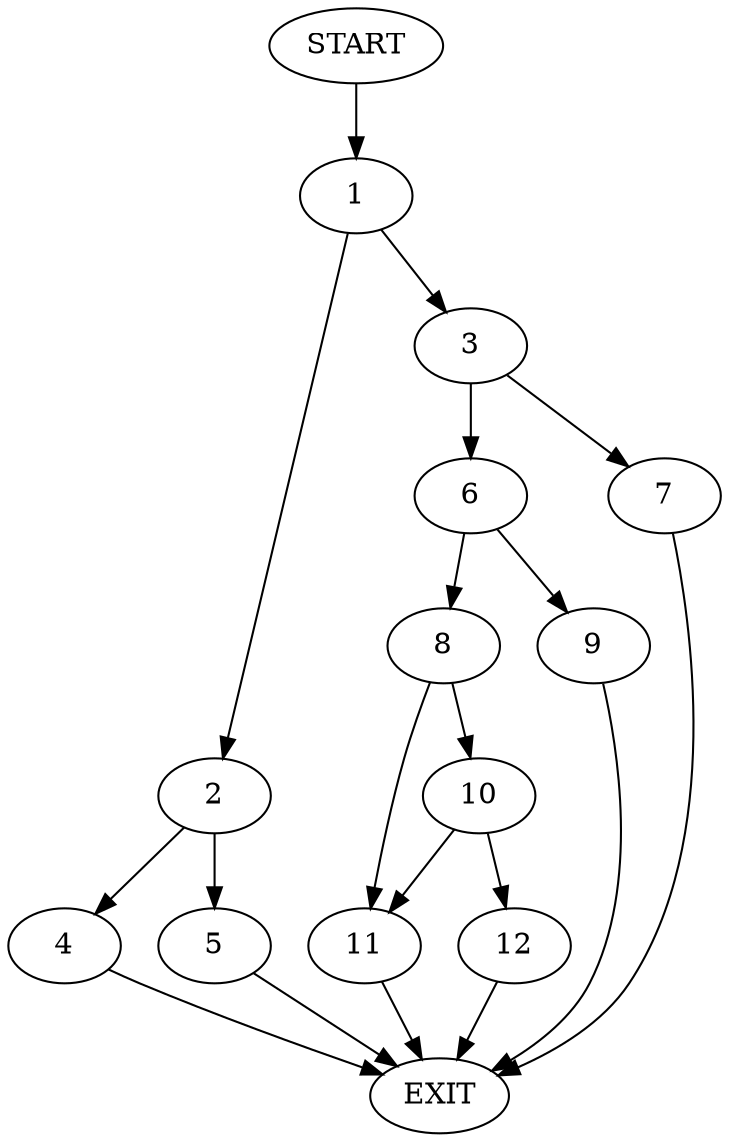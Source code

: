 digraph {
0 [label="START"]
13 [label="EXIT"]
0 -> 1
1 -> 2
1 -> 3
2 -> 4
2 -> 5
3 -> 6
3 -> 7
5 -> 13
4 -> 13
7 -> 13
6 -> 8
6 -> 9
8 -> 10
8 -> 11
9 -> 13
10 -> 11
10 -> 12
11 -> 13
12 -> 13
}
